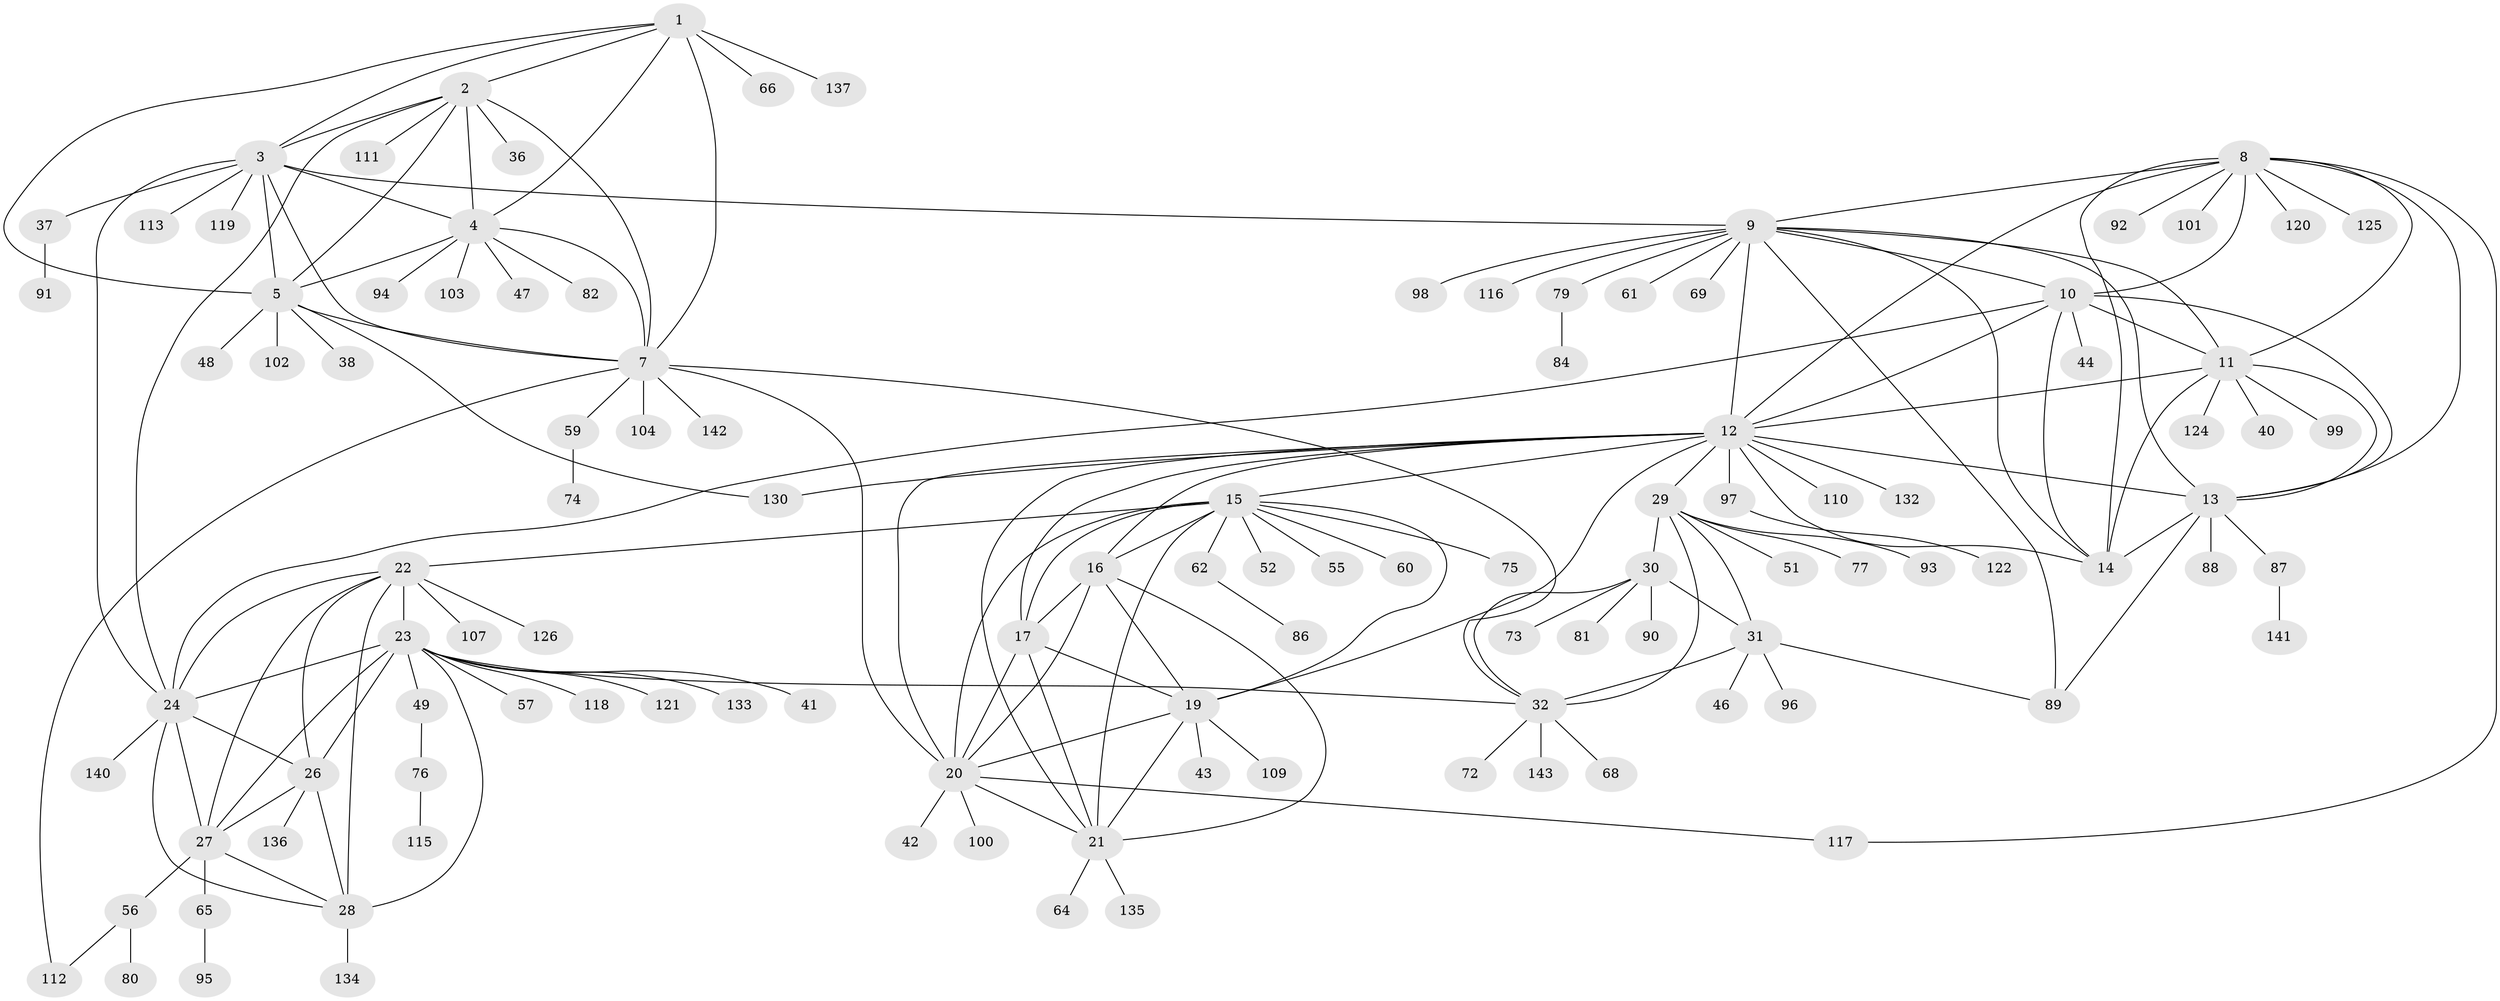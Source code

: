 // original degree distribution, {8: 0.055944055944055944, 10: 0.06293706293706294, 11: 0.027972027972027972, 12: 0.013986013986013986, 9: 0.03496503496503497, 6: 0.02097902097902098, 13: 0.006993006993006993, 7: 0.027972027972027972, 1: 0.6083916083916084, 2: 0.0979020979020979, 4: 0.006993006993006993, 3: 0.03496503496503497}
// Generated by graph-tools (version 1.1) at 2025/42/03/06/25 10:42:14]
// undirected, 113 vertices, 176 edges
graph export_dot {
graph [start="1"]
  node [color=gray90,style=filled];
  1 [super="+45"];
  2 [super="+105"];
  3 [super="+70"];
  4 [super="+6"];
  5 [super="+53"];
  7 [super="+63"];
  8 [super="+67"];
  9 [super="+54"];
  10;
  11 [super="+114"];
  12 [super="+18"];
  13 [super="+50"];
  14;
  15 [super="+85"];
  16;
  17 [super="+131"];
  19 [super="+108"];
  20 [super="+127"];
  21;
  22 [super="+128"];
  23 [super="+25"];
  24;
  26;
  27 [super="+58"];
  28 [super="+39"];
  29 [super="+35"];
  30 [super="+34"];
  31 [super="+129"];
  32 [super="+33"];
  36;
  37;
  38;
  40;
  41;
  42;
  43;
  44;
  46;
  47;
  48;
  49;
  51;
  52;
  55;
  56 [super="+78"];
  57;
  59;
  60;
  61;
  62;
  64;
  65 [super="+138"];
  66;
  68;
  69 [super="+71"];
  72;
  73;
  74;
  75;
  76 [super="+83"];
  77;
  79;
  80;
  81;
  82;
  84;
  86;
  87 [super="+139"];
  88 [super="+123"];
  89 [super="+106"];
  90;
  91;
  92;
  93;
  94;
  95;
  96;
  97;
  98;
  99;
  100;
  101;
  102;
  103;
  104;
  107;
  109;
  110;
  111;
  112;
  113;
  115;
  116;
  117;
  118;
  119;
  120;
  121;
  122;
  124;
  125;
  126;
  130;
  132;
  133;
  134;
  135;
  136;
  137;
  140;
  141;
  142;
  143;
  1 -- 2;
  1 -- 3;
  1 -- 4 [weight=2];
  1 -- 5;
  1 -- 7;
  1 -- 66;
  1 -- 137;
  2 -- 3;
  2 -- 4 [weight=2];
  2 -- 5;
  2 -- 7;
  2 -- 24;
  2 -- 36;
  2 -- 111;
  3 -- 4 [weight=2];
  3 -- 5;
  3 -- 7;
  3 -- 9;
  3 -- 37;
  3 -- 113;
  3 -- 119;
  3 -- 24;
  4 -- 5 [weight=2];
  4 -- 7 [weight=2];
  4 -- 82;
  4 -- 103;
  4 -- 94;
  4 -- 47;
  5 -- 7;
  5 -- 38;
  5 -- 48;
  5 -- 102;
  5 -- 130;
  7 -- 20;
  7 -- 32;
  7 -- 59;
  7 -- 112;
  7 -- 104;
  7 -- 142;
  8 -- 9;
  8 -- 10;
  8 -- 11;
  8 -- 12;
  8 -- 13;
  8 -- 14;
  8 -- 92;
  8 -- 101;
  8 -- 117;
  8 -- 120;
  8 -- 125;
  9 -- 10;
  9 -- 11;
  9 -- 12 [weight=2];
  9 -- 13;
  9 -- 14;
  9 -- 89;
  9 -- 116;
  9 -- 98;
  9 -- 69;
  9 -- 61;
  9 -- 79;
  10 -- 11;
  10 -- 12;
  10 -- 13;
  10 -- 14;
  10 -- 24;
  10 -- 44;
  11 -- 12;
  11 -- 13;
  11 -- 14;
  11 -- 40;
  11 -- 99;
  11 -- 124;
  12 -- 13;
  12 -- 14;
  12 -- 29 [weight=2];
  12 -- 110;
  12 -- 97;
  12 -- 130;
  12 -- 132;
  12 -- 15;
  12 -- 16;
  12 -- 17;
  12 -- 19;
  12 -- 20;
  12 -- 21;
  13 -- 14;
  13 -- 87;
  13 -- 88;
  13 -- 89;
  15 -- 16;
  15 -- 17;
  15 -- 19;
  15 -- 20;
  15 -- 21;
  15 -- 22;
  15 -- 52;
  15 -- 55;
  15 -- 60;
  15 -- 62;
  15 -- 75;
  16 -- 17;
  16 -- 19;
  16 -- 20;
  16 -- 21;
  17 -- 19;
  17 -- 20;
  17 -- 21;
  19 -- 20;
  19 -- 21;
  19 -- 43;
  19 -- 109;
  20 -- 21;
  20 -- 42;
  20 -- 100;
  20 -- 117;
  21 -- 64;
  21 -- 135;
  22 -- 23 [weight=2];
  22 -- 24;
  22 -- 26;
  22 -- 27;
  22 -- 28;
  22 -- 107;
  22 -- 126;
  23 -- 24 [weight=2];
  23 -- 26 [weight=2];
  23 -- 27 [weight=2];
  23 -- 28 [weight=2];
  23 -- 49;
  23 -- 118;
  23 -- 133;
  23 -- 41;
  23 -- 121;
  23 -- 57;
  23 -- 32;
  24 -- 26;
  24 -- 27;
  24 -- 28;
  24 -- 140;
  26 -- 27;
  26 -- 28;
  26 -- 136;
  27 -- 28;
  27 -- 56;
  27 -- 65;
  28 -- 134;
  29 -- 30 [weight=4];
  29 -- 31 [weight=2];
  29 -- 32 [weight=4];
  29 -- 51;
  29 -- 77;
  29 -- 93;
  30 -- 31 [weight=2];
  30 -- 32 [weight=4];
  30 -- 81;
  30 -- 73;
  30 -- 90;
  31 -- 32 [weight=2];
  31 -- 46;
  31 -- 89;
  31 -- 96;
  32 -- 68;
  32 -- 72;
  32 -- 143;
  37 -- 91;
  49 -- 76;
  56 -- 80;
  56 -- 112;
  59 -- 74;
  62 -- 86;
  65 -- 95;
  76 -- 115;
  79 -- 84;
  87 -- 141;
  97 -- 122;
}
